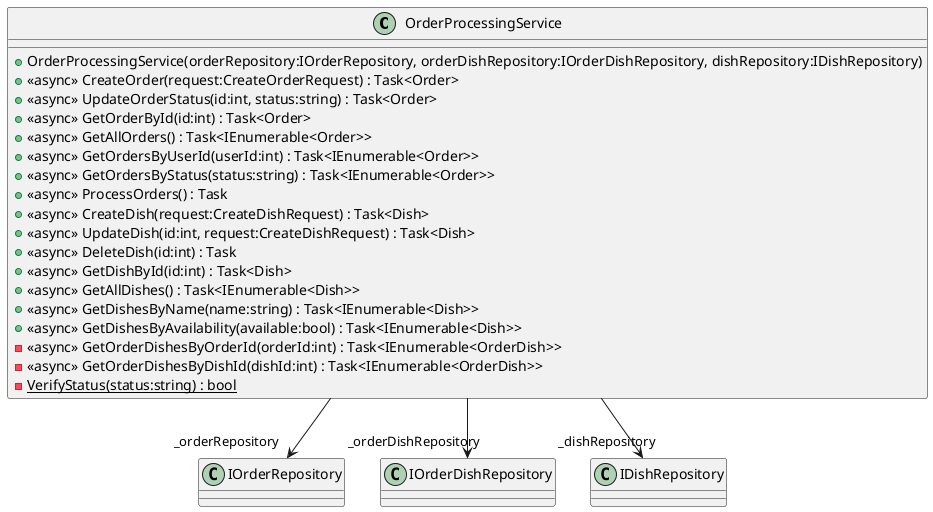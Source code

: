 @startuml
class OrderProcessingService {
    + OrderProcessingService(orderRepository:IOrderRepository, orderDishRepository:IOrderDishRepository, dishRepository:IDishRepository)
    + <<async>> CreateOrder(request:CreateOrderRequest) : Task<Order>
    + <<async>> UpdateOrderStatus(id:int, status:string) : Task<Order>
    + <<async>> GetOrderById(id:int) : Task<Order>
    + <<async>> GetAllOrders() : Task<IEnumerable<Order>>
    + <<async>> GetOrdersByUserId(userId:int) : Task<IEnumerable<Order>>
    + <<async>> GetOrdersByStatus(status:string) : Task<IEnumerable<Order>>
    + <<async>> ProcessOrders() : Task
    + <<async>> CreateDish(request:CreateDishRequest) : Task<Dish>
    + <<async>> UpdateDish(id:int, request:CreateDishRequest) : Task<Dish>
    + <<async>> DeleteDish(id:int) : Task
    + <<async>> GetDishById(id:int) : Task<Dish>
    + <<async>> GetAllDishes() : Task<IEnumerable<Dish>>
    + <<async>> GetDishesByName(name:string) : Task<IEnumerable<Dish>>
    + <<async>> GetDishesByAvailability(available:bool) : Task<IEnumerable<Dish>>
    - <<async>> GetOrderDishesByOrderId(orderId:int) : Task<IEnumerable<OrderDish>>
    - <<async>> GetOrderDishesByDishId(dishId:int) : Task<IEnumerable<OrderDish>>
    - {static} VerifyStatus(status:string) : bool
}
OrderProcessingService --> "_orderRepository" IOrderRepository
OrderProcessingService --> "_orderDishRepository" IOrderDishRepository
OrderProcessingService --> "_dishRepository" IDishRepository
@enduml
